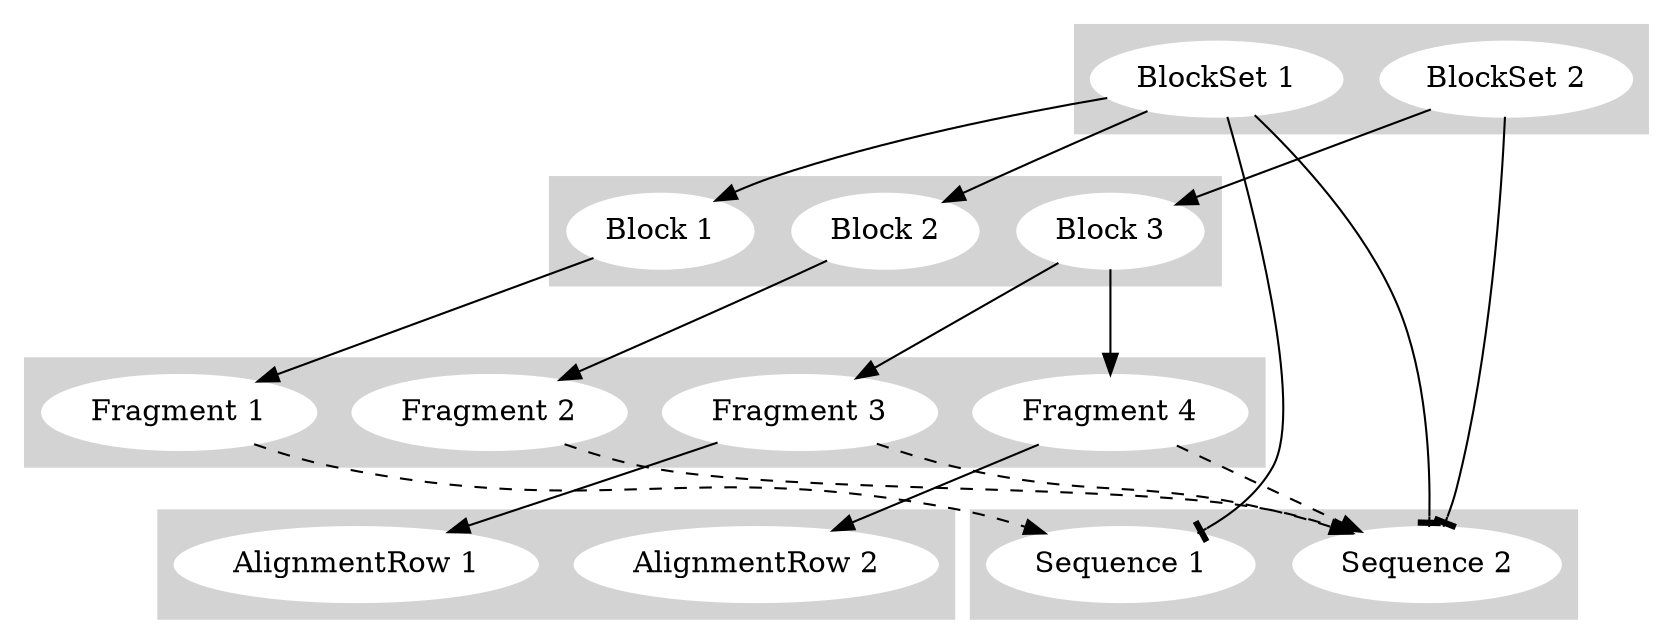 digraph G {

    subgraph cluster_bs {
        style = filled;
        color = lightgrey;
        node [style=filled,color=white];
        bs1 [label="BlockSet 1"];
        bs2 [label="BlockSet 2"];
    }

    subgraph cluster_blocks {
        style = filled;
        color = lightgrey;
        node [style=filled,color=white];
        block1 [label="Block 1"];
        block2 [label="Block 2"];
        block3 [label="Block 3"];
    }

    subgraph cluster_fragments {
        style = filled;
        color = lightgrey;
        node [style=filled,color=white];
        f1 [label="Fragment 1"];
        f2 [label="Fragment 2"];
        f3 [label="Fragment 3"];
        f4 [label="Fragment 4"];
    }

    subgraph cluster_rows {
        style = filled;
        color = lightgrey;
        node [style=filled,color=white];
        row1 [label="AlignmentRow 1"];
        row2 [label="AlignmentRow 2"];
    }

    subgraph cluster_seqs {
        style = filled;
        color = lightgrey;
        node [style=filled,color=white];
        s1 [label="Sequence 1"];
        s2 [label="Sequence 2"];
    }

    bs1 -> block1;
    bs1 -> block2;
    bs2 -> block3;

    block1 -> f1;
    block2 -> f2;
    block3 -> f3;
    block3 -> f4;

    f3 -> row1;
    f4 -> row2;

    f1 -> s1[style="dashed"];
    f2 -> s2[style="dashed"];
    f3 -> s2[style="dashed"];
    f4 -> s2[style="dashed"];

    bs1 -> s1[arrowhead="tee"
        label=<<font color="white">dummy</font>>];
    bs1 -> s2[arrowhead="tee"];
    bs2 -> s2[arrowhead="tee"];
}

